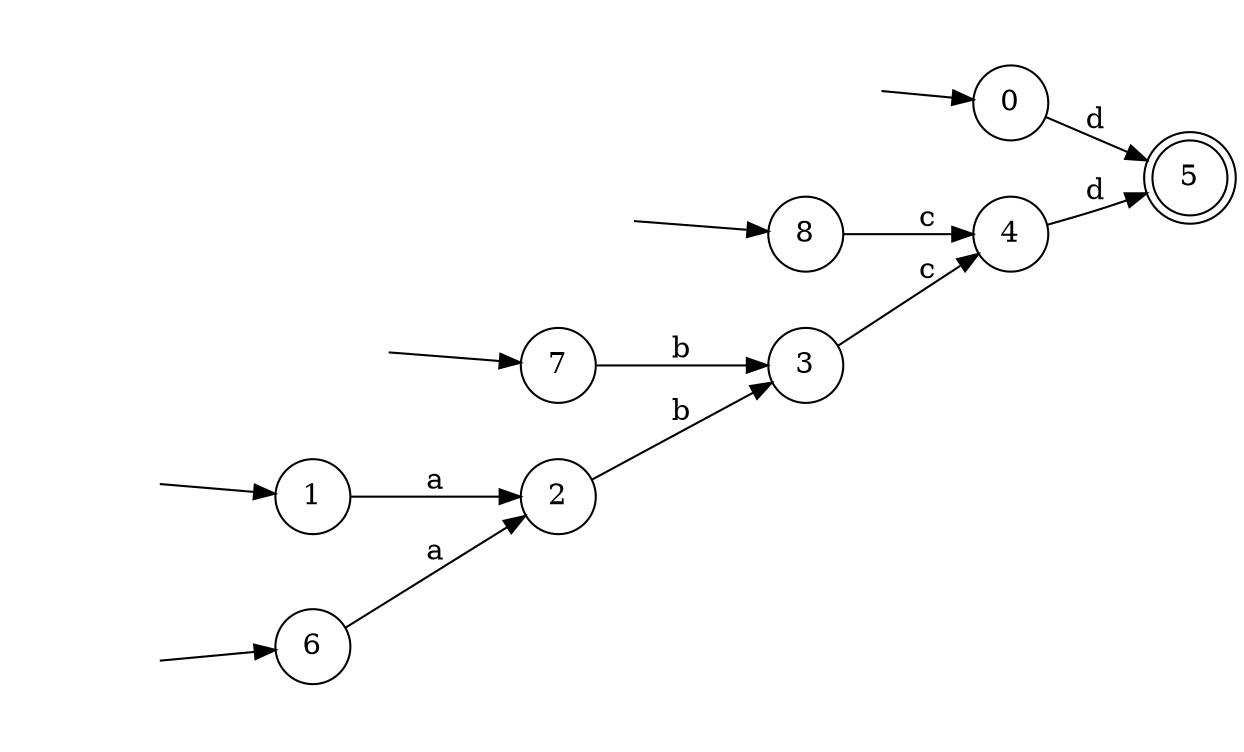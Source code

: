 digraph finite_state_machine { rankdir=LR
	node [shape=doublecircle]
	5

	node [shape=circle]
	fake0 [style=invisible]
	fake0 -> 1
	fake1 [style=invisible]
	fake1 -> 6
	fake2 [style=invisible]
	fake2 -> 7
	fake3 [style=invisible]
	fake3 -> 8
	fake4 [style=invisible]
	fake4 -> 0

	1 -> 2 [label="a"] 
	2 -> 3 [label="b"] 
	3 -> 4 [label="c"] 
	4 -> 5 [label="d"] 
	6 -> 2 [label="a"] 
	7 -> 3 [label="b"] 
	8 -> 4 [label="c"] 
	0 -> 5 [label="d"] 
}
